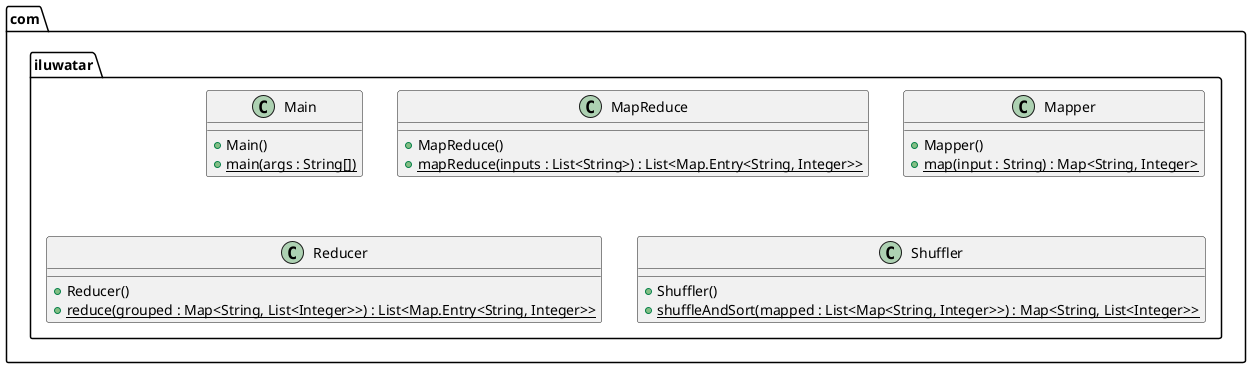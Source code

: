 @startuml
package com.iluwatar {
  class Main {
    + Main()
    + main(args : String[]) {static}
  }
  class MapReduce {
    + MapReduce()
    + mapReduce(inputs : List<String>) : List<Map.Entry<String, Integer>> {static}
  }
  class Mapper {
    + Mapper()
    + map(input : String) : Map<String, Integer> {static}
  }
  class Reducer {
    + Reducer()
    + reduce(grouped : Map<String, List<Integer>>) : List<Map.Entry<String, Integer>> {static}
  }
  class Shuffler {
    + Shuffler()
    + shuffleAndSort(mapped : List<Map<String, Integer>>) : Map<String, List<Integer>> {static}
  }
}
@enduml